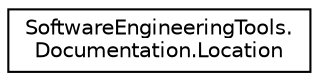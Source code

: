 digraph "Osztályhierarchia-ábra"
{
  edge [fontname="Helvetica",fontsize="10",labelfontname="Helvetica",labelfontsize="10"];
  node [fontname="Helvetica",fontsize="10",shape=record];
  rankdir="LR";
  Node1 [label="SoftwareEngineeringTools.\lDocumentation.Location",height=0.2,width=0.4,color="black", fillcolor="white", style="filled",URL="$class_software_engineering_tools_1_1_documentation_1_1_location.html"];
}
